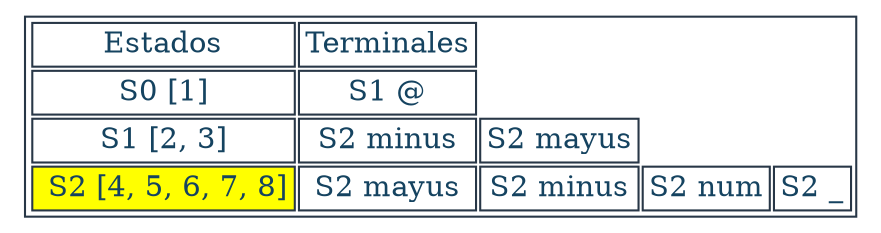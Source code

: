 digraph T {
aHtmlTable [
   shape=plaintext
   color="#283747" fontcolor="#154360" label=<

   <table border='1' cellborder='1'>
   <tr>
      <td>Estados</td>
      <td>Terminales</td>
   </tr><tr><td>S0 [1]</td><td>S1 @</td></tr><tr><td>S1 [2, 3]</td><td>S2 minus</td><td>S2 mayus</td></tr><tr><td bgcolor="yellow"> S2 [4, 5, 6, 7, 8]</td><td>S2 mayus</td><td>S2 minus</td><td>S2 num</td><td>S2 _</td></tr></table>

   >]; 

}